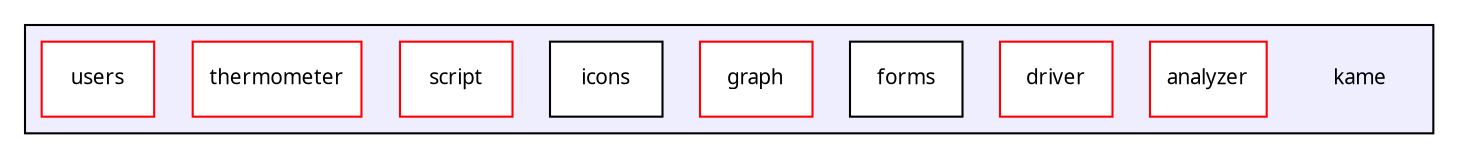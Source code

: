 digraph G {
  compound=true
  node [ fontsize=10, fontname="FreeSans.ttf"];
  edge [ labelfontsize=9, labelfontname="FreeSans.ttf"];
  subgraph clusterdir_86f25382698e49ecc2836ac98faed978 {
    graph [ bgcolor="#eeeeff", pencolor="black", label="" URL="dir_86f25382698e49ecc2836ac98faed978.html"];
    dir_86f25382698e49ecc2836ac98faed978 [shape=plaintext label="kame"];
    dir_5a9156b67d9644fa03ab54cfc606ac48 [shape=box label="analyzer" color="red" fillcolor="white" style="filled" URL="dir_5a9156b67d9644fa03ab54cfc606ac48.html"];
    dir_948a01b9803ca72c7103e03c532fe5f9 [shape=box label="driver" color="red" fillcolor="white" style="filled" URL="dir_948a01b9803ca72c7103e03c532fe5f9.html"];
    dir_33b45a67b5f5b16b7ce78470e0fe5f79 [shape=box label="forms" color="black" fillcolor="white" style="filled" URL="dir_33b45a67b5f5b16b7ce78470e0fe5f79.html"];
    dir_d198a54a18a5b9b1a7d8e9c2d240bff8 [shape=box label="graph" color="red" fillcolor="white" style="filled" URL="dir_d198a54a18a5b9b1a7d8e9c2d240bff8.html"];
    dir_93ee4c96926ed31ffb34768f38dcd986 [shape=box label="icons" color="black" fillcolor="white" style="filled" URL="dir_93ee4c96926ed31ffb34768f38dcd986.html"];
    dir_6b7357a7c4a1ed6258afa492af8bdda5 [shape=box label="script" color="red" fillcolor="white" style="filled" URL="dir_6b7357a7c4a1ed6258afa492af8bdda5.html"];
    dir_1d7b0fc55fb779b2b91b91f22651fbee [shape=box label="thermometer" color="red" fillcolor="white" style="filled" URL="dir_1d7b0fc55fb779b2b91b91f22651fbee.html"];
    dir_1b092230b1fd5a3e6d578edf1ed86c7f [shape=box label="users" color="red" fillcolor="white" style="filled" URL="dir_1b092230b1fd5a3e6d578edf1ed86c7f.html"];
  }
}
